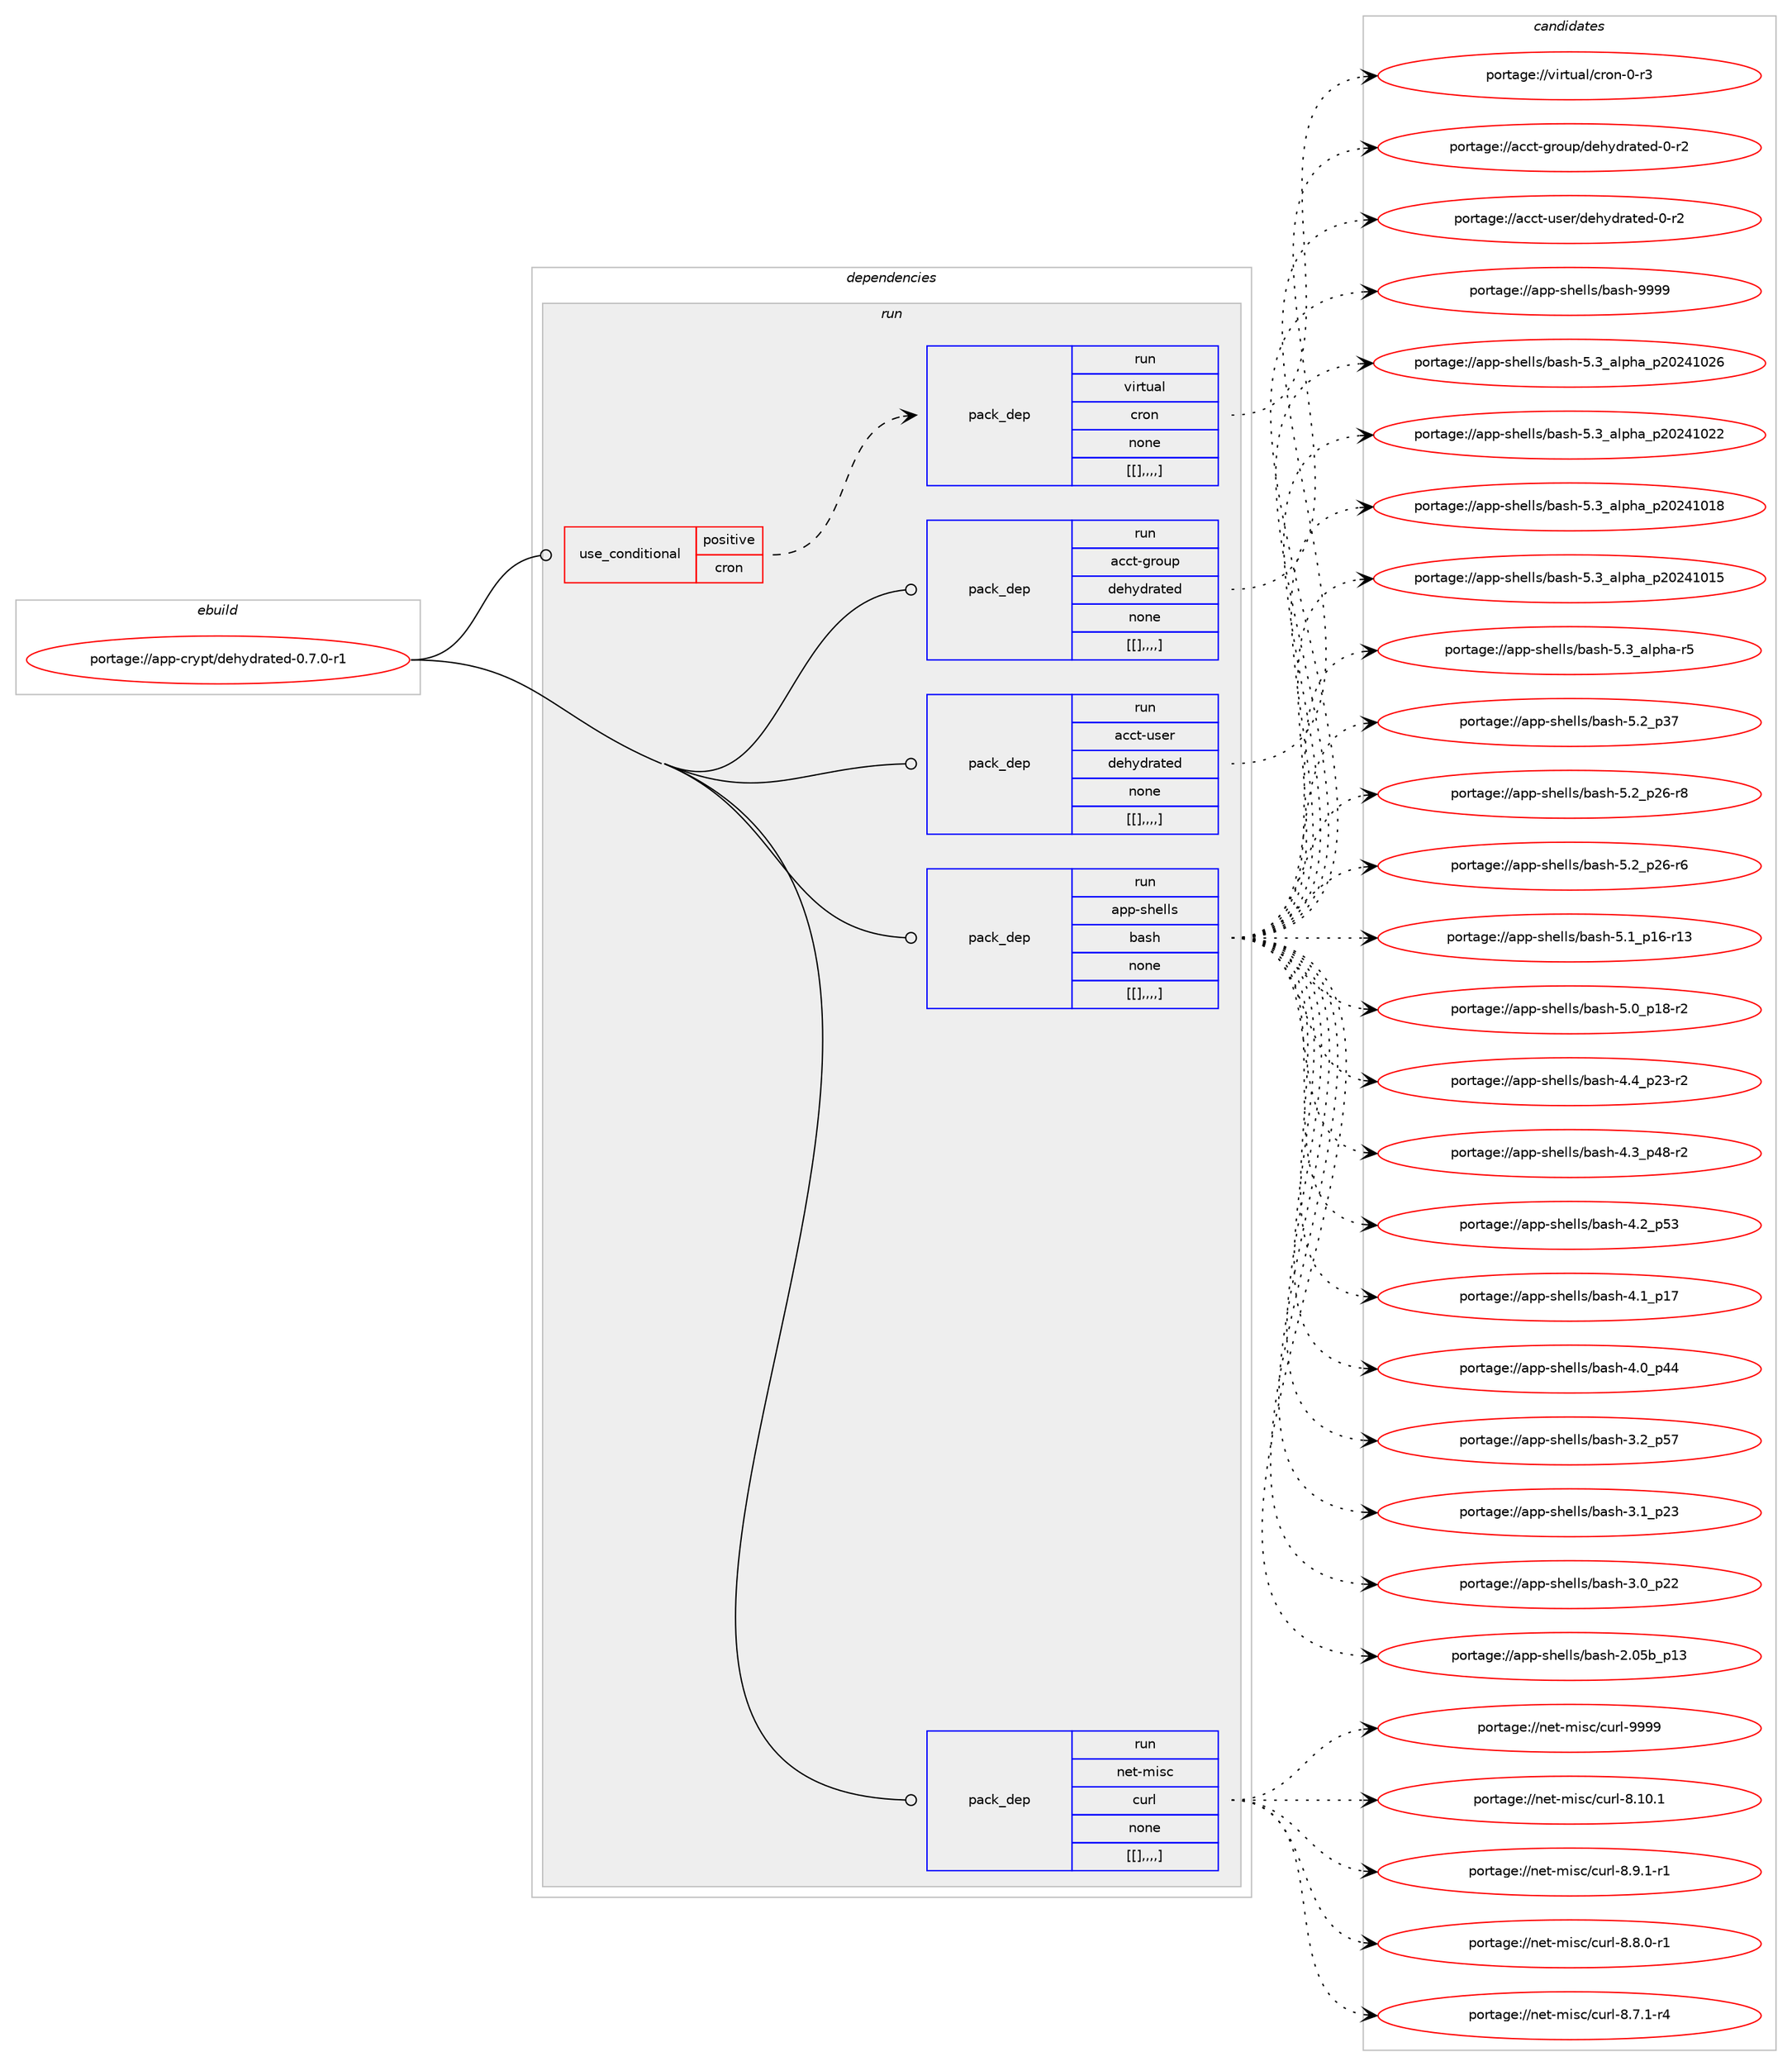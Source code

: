 digraph prolog {

# *************
# Graph options
# *************

newrank=true;
concentrate=true;
compound=true;
graph [rankdir=LR,fontname=Helvetica,fontsize=10,ranksep=1.5];#, ranksep=2.5, nodesep=0.2];
edge  [arrowhead=vee];
node  [fontname=Helvetica,fontsize=10];

# **********
# The ebuild
# **********

subgraph cluster_leftcol {
color=gray;
label=<<i>ebuild</i>>;
id [label="portage://app-crypt/dehydrated-0.7.0-r1", color=red, width=4, href="../app-crypt/dehydrated-0.7.0-r1.svg"];
}

# ****************
# The dependencies
# ****************

subgraph cluster_midcol {
color=gray;
label=<<i>dependencies</i>>;
subgraph cluster_compile {
fillcolor="#eeeeee";
style=filled;
label=<<i>compile</i>>;
}
subgraph cluster_compileandrun {
fillcolor="#eeeeee";
style=filled;
label=<<i>compile and run</i>>;
}
subgraph cluster_run {
fillcolor="#eeeeee";
style=filled;
label=<<i>run</i>>;
subgraph cond3568 {
dependency12779 [label=<<TABLE BORDER="0" CELLBORDER="1" CELLSPACING="0" CELLPADDING="4"><TR><TD ROWSPAN="3" CELLPADDING="10">use_conditional</TD></TR><TR><TD>positive</TD></TR><TR><TD>cron</TD></TR></TABLE>>, shape=none, color=red];
subgraph pack9167 {
dependency12857 [label=<<TABLE BORDER="0" CELLBORDER="1" CELLSPACING="0" CELLPADDING="4" WIDTH="220"><TR><TD ROWSPAN="6" CELLPADDING="30">pack_dep</TD></TR><TR><TD WIDTH="110">run</TD></TR><TR><TD>virtual</TD></TR><TR><TD>cron</TD></TR><TR><TD>none</TD></TR><TR><TD>[[],,,,]</TD></TR></TABLE>>, shape=none, color=blue];
}
dependency12779:e -> dependency12857:w [weight=20,style="dashed",arrowhead="vee"];
}
id:e -> dependency12779:w [weight=20,style="solid",arrowhead="odot"];
subgraph pack9243 {
dependency12938 [label=<<TABLE BORDER="0" CELLBORDER="1" CELLSPACING="0" CELLPADDING="4" WIDTH="220"><TR><TD ROWSPAN="6" CELLPADDING="30">pack_dep</TD></TR><TR><TD WIDTH="110">run</TD></TR><TR><TD>acct-group</TD></TR><TR><TD>dehydrated</TD></TR><TR><TD>none</TD></TR><TR><TD>[[],,,,]</TD></TR></TABLE>>, shape=none, color=blue];
}
id:e -> dependency12938:w [weight=20,style="solid",arrowhead="odot"];
subgraph pack9284 {
dependency12952 [label=<<TABLE BORDER="0" CELLBORDER="1" CELLSPACING="0" CELLPADDING="4" WIDTH="220"><TR><TD ROWSPAN="6" CELLPADDING="30">pack_dep</TD></TR><TR><TD WIDTH="110">run</TD></TR><TR><TD>acct-user</TD></TR><TR><TD>dehydrated</TD></TR><TR><TD>none</TD></TR><TR><TD>[[],,,,]</TD></TR></TABLE>>, shape=none, color=blue];
}
id:e -> dependency12952:w [weight=20,style="solid",arrowhead="odot"];
subgraph pack9293 {
dependency12957 [label=<<TABLE BORDER="0" CELLBORDER="1" CELLSPACING="0" CELLPADDING="4" WIDTH="220"><TR><TD ROWSPAN="6" CELLPADDING="30">pack_dep</TD></TR><TR><TD WIDTH="110">run</TD></TR><TR><TD>app-shells</TD></TR><TR><TD>bash</TD></TR><TR><TD>none</TD></TR><TR><TD>[[],,,,]</TD></TR></TABLE>>, shape=none, color=blue];
}
id:e -> dependency12957:w [weight=20,style="solid",arrowhead="odot"];
subgraph pack9299 {
dependency12964 [label=<<TABLE BORDER="0" CELLBORDER="1" CELLSPACING="0" CELLPADDING="4" WIDTH="220"><TR><TD ROWSPAN="6" CELLPADDING="30">pack_dep</TD></TR><TR><TD WIDTH="110">run</TD></TR><TR><TD>net-misc</TD></TR><TR><TD>curl</TD></TR><TR><TD>none</TD></TR><TR><TD>[[],,,,]</TD></TR></TABLE>>, shape=none, color=blue];
}
id:e -> dependency12964:w [weight=20,style="solid",arrowhead="odot"];
}
}

# **************
# The candidates
# **************

subgraph cluster_choices {
rank=same;
color=gray;
label=<<i>candidates</i>>;

subgraph choice8798 {
color=black;
nodesep=1;
choice11810511411611797108479911411111045484511451 [label="portage://virtual/cron-0-r3", color=red, width=4,href="../virtual/cron-0-r3.svg"];
dependency12857:e -> choice11810511411611797108479911411111045484511451:w [style=dotted,weight="100"];
}
subgraph choice8801 {
color=black;
nodesep=1;
choice97999911645103114111117112471001011041211001149711610110045484511450 [label="portage://acct-group/dehydrated-0-r2", color=red, width=4,href="../acct-group/dehydrated-0-r2.svg"];
dependency12938:e -> choice97999911645103114111117112471001011041211001149711610110045484511450:w [style=dotted,weight="100"];
}
subgraph choice8804 {
color=black;
nodesep=1;
choice97999911645117115101114471001011041211001149711610110045484511450 [label="portage://acct-user/dehydrated-0-r2", color=red, width=4,href="../acct-user/dehydrated-0-r2.svg"];
dependency12952:e -> choice97999911645117115101114471001011041211001149711610110045484511450:w [style=dotted,weight="100"];
}
subgraph choice8833 {
color=black;
nodesep=1;
choice97112112451151041011081081154798971151044557575757 [label="portage://app-shells/bash-9999", color=red, width=4,href="../app-shells/bash-9999.svg"];
choice971121124511510410110810811547989711510445534651959710811210497951125048505249485054 [label="portage://app-shells/bash-5.3_alpha_p20241026", color=red, width=4,href="../app-shells/bash-5.3_alpha_p20241026.svg"];
choice971121124511510410110810811547989711510445534651959710811210497951125048505249485050 [label="portage://app-shells/bash-5.3_alpha_p20241022", color=red, width=4,href="../app-shells/bash-5.3_alpha_p20241022.svg"];
choice971121124511510410110810811547989711510445534651959710811210497951125048505249484956 [label="portage://app-shells/bash-5.3_alpha_p20241018", color=red, width=4,href="../app-shells/bash-5.3_alpha_p20241018.svg"];
choice971121124511510410110810811547989711510445534651959710811210497951125048505249484953 [label="portage://app-shells/bash-5.3_alpha_p20241015", color=red, width=4,href="../app-shells/bash-5.3_alpha_p20241015.svg"];
choice9711211245115104101108108115479897115104455346519597108112104974511453 [label="portage://app-shells/bash-5.3_alpha-r5", color=red, width=4,href="../app-shells/bash-5.3_alpha-r5.svg"];
choice971121124511510410110810811547989711510445534650951125155 [label="portage://app-shells/bash-5.2_p37", color=red, width=4,href="../app-shells/bash-5.2_p37.svg"];
choice9711211245115104101108108115479897115104455346509511250544511456 [label="portage://app-shells/bash-5.2_p26-r8", color=red, width=4,href="../app-shells/bash-5.2_p26-r8.svg"];
choice9711211245115104101108108115479897115104455346509511250544511454 [label="portage://app-shells/bash-5.2_p26-r6", color=red, width=4,href="../app-shells/bash-5.2_p26-r6.svg"];
choice971121124511510410110810811547989711510445534649951124954451144951 [label="portage://app-shells/bash-5.1_p16-r13", color=red, width=4,href="../app-shells/bash-5.1_p16-r13.svg"];
choice9711211245115104101108108115479897115104455346489511249564511450 [label="portage://app-shells/bash-5.0_p18-r2", color=red, width=4,href="../app-shells/bash-5.0_p18-r2.svg"];
choice9711211245115104101108108115479897115104455246529511250514511450 [label="portage://app-shells/bash-4.4_p23-r2", color=red, width=4,href="../app-shells/bash-4.4_p23-r2.svg"];
choice9711211245115104101108108115479897115104455246519511252564511450 [label="portage://app-shells/bash-4.3_p48-r2", color=red, width=4,href="../app-shells/bash-4.3_p48-r2.svg"];
choice971121124511510410110810811547989711510445524650951125351 [label="portage://app-shells/bash-4.2_p53", color=red, width=4,href="../app-shells/bash-4.2_p53.svg"];
choice971121124511510410110810811547989711510445524649951124955 [label="portage://app-shells/bash-4.1_p17", color=red, width=4,href="../app-shells/bash-4.1_p17.svg"];
choice971121124511510410110810811547989711510445524648951125252 [label="portage://app-shells/bash-4.0_p44", color=red, width=4,href="../app-shells/bash-4.0_p44.svg"];
choice971121124511510410110810811547989711510445514650951125355 [label="portage://app-shells/bash-3.2_p57", color=red, width=4,href="../app-shells/bash-3.2_p57.svg"];
choice971121124511510410110810811547989711510445514649951125051 [label="portage://app-shells/bash-3.1_p23", color=red, width=4,href="../app-shells/bash-3.1_p23.svg"];
choice971121124511510410110810811547989711510445514648951125050 [label="portage://app-shells/bash-3.0_p22", color=red, width=4,href="../app-shells/bash-3.0_p22.svg"];
choice9711211245115104101108108115479897115104455046485398951124951 [label="portage://app-shells/bash-2.05b_p13", color=red, width=4,href="../app-shells/bash-2.05b_p13.svg"];
dependency12957:e -> choice97112112451151041011081081154798971151044557575757:w [style=dotted,weight="100"];
dependency12957:e -> choice971121124511510410110810811547989711510445534651959710811210497951125048505249485054:w [style=dotted,weight="100"];
dependency12957:e -> choice971121124511510410110810811547989711510445534651959710811210497951125048505249485050:w [style=dotted,weight="100"];
dependency12957:e -> choice971121124511510410110810811547989711510445534651959710811210497951125048505249484956:w [style=dotted,weight="100"];
dependency12957:e -> choice971121124511510410110810811547989711510445534651959710811210497951125048505249484953:w [style=dotted,weight="100"];
dependency12957:e -> choice9711211245115104101108108115479897115104455346519597108112104974511453:w [style=dotted,weight="100"];
dependency12957:e -> choice971121124511510410110810811547989711510445534650951125155:w [style=dotted,weight="100"];
dependency12957:e -> choice9711211245115104101108108115479897115104455346509511250544511456:w [style=dotted,weight="100"];
dependency12957:e -> choice9711211245115104101108108115479897115104455346509511250544511454:w [style=dotted,weight="100"];
dependency12957:e -> choice971121124511510410110810811547989711510445534649951124954451144951:w [style=dotted,weight="100"];
dependency12957:e -> choice9711211245115104101108108115479897115104455346489511249564511450:w [style=dotted,weight="100"];
dependency12957:e -> choice9711211245115104101108108115479897115104455246529511250514511450:w [style=dotted,weight="100"];
dependency12957:e -> choice9711211245115104101108108115479897115104455246519511252564511450:w [style=dotted,weight="100"];
dependency12957:e -> choice971121124511510410110810811547989711510445524650951125351:w [style=dotted,weight="100"];
dependency12957:e -> choice971121124511510410110810811547989711510445524649951124955:w [style=dotted,weight="100"];
dependency12957:e -> choice971121124511510410110810811547989711510445524648951125252:w [style=dotted,weight="100"];
dependency12957:e -> choice971121124511510410110810811547989711510445514650951125355:w [style=dotted,weight="100"];
dependency12957:e -> choice971121124511510410110810811547989711510445514649951125051:w [style=dotted,weight="100"];
dependency12957:e -> choice971121124511510410110810811547989711510445514648951125050:w [style=dotted,weight="100"];
dependency12957:e -> choice9711211245115104101108108115479897115104455046485398951124951:w [style=dotted,weight="100"];
}
subgraph choice8899 {
color=black;
nodesep=1;
choice110101116451091051159947991171141084557575757 [label="portage://net-misc/curl-9999", color=red, width=4,href="../net-misc/curl-9999.svg"];
choice1101011164510910511599479911711410845564649484649 [label="portage://net-misc/curl-8.10.1", color=red, width=4,href="../net-misc/curl-8.10.1.svg"];
choice110101116451091051159947991171141084556465746494511449 [label="portage://net-misc/curl-8.9.1-r1", color=red, width=4,href="../net-misc/curl-8.9.1-r1.svg"];
choice110101116451091051159947991171141084556465646484511449 [label="portage://net-misc/curl-8.8.0-r1", color=red, width=4,href="../net-misc/curl-8.8.0-r1.svg"];
choice110101116451091051159947991171141084556465546494511452 [label="portage://net-misc/curl-8.7.1-r4", color=red, width=4,href="../net-misc/curl-8.7.1-r4.svg"];
dependency12964:e -> choice110101116451091051159947991171141084557575757:w [style=dotted,weight="100"];
dependency12964:e -> choice1101011164510910511599479911711410845564649484649:w [style=dotted,weight="100"];
dependency12964:e -> choice110101116451091051159947991171141084556465746494511449:w [style=dotted,weight="100"];
dependency12964:e -> choice110101116451091051159947991171141084556465646484511449:w [style=dotted,weight="100"];
dependency12964:e -> choice110101116451091051159947991171141084556465546494511452:w [style=dotted,weight="100"];
}
}

}
